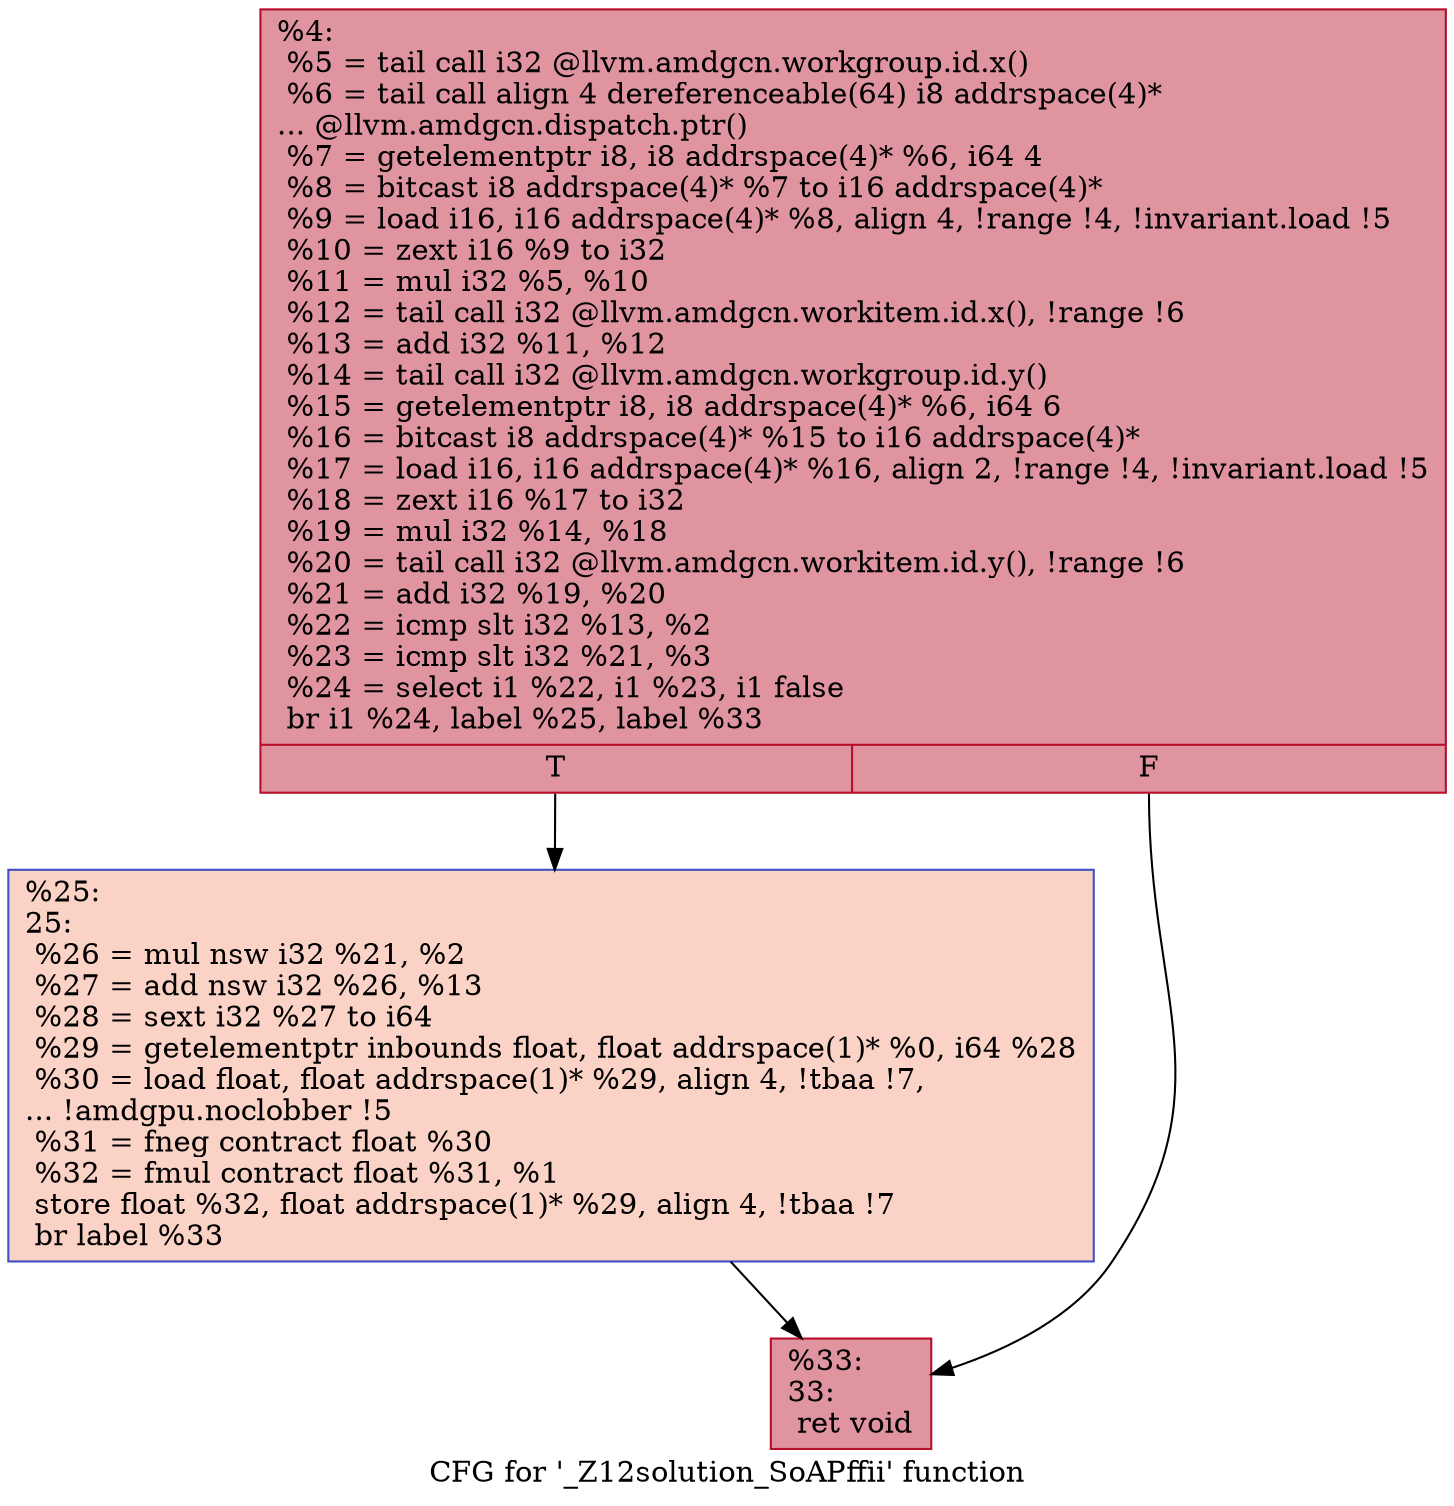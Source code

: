 digraph "CFG for '_Z12solution_SoAPffii' function" {
	label="CFG for '_Z12solution_SoAPffii' function";

	Node0x4afc2e0 [shape=record,color="#b70d28ff", style=filled, fillcolor="#b70d2870",label="{%4:\l  %5 = tail call i32 @llvm.amdgcn.workgroup.id.x()\l  %6 = tail call align 4 dereferenceable(64) i8 addrspace(4)*\l... @llvm.amdgcn.dispatch.ptr()\l  %7 = getelementptr i8, i8 addrspace(4)* %6, i64 4\l  %8 = bitcast i8 addrspace(4)* %7 to i16 addrspace(4)*\l  %9 = load i16, i16 addrspace(4)* %8, align 4, !range !4, !invariant.load !5\l  %10 = zext i16 %9 to i32\l  %11 = mul i32 %5, %10\l  %12 = tail call i32 @llvm.amdgcn.workitem.id.x(), !range !6\l  %13 = add i32 %11, %12\l  %14 = tail call i32 @llvm.amdgcn.workgroup.id.y()\l  %15 = getelementptr i8, i8 addrspace(4)* %6, i64 6\l  %16 = bitcast i8 addrspace(4)* %15 to i16 addrspace(4)*\l  %17 = load i16, i16 addrspace(4)* %16, align 2, !range !4, !invariant.load !5\l  %18 = zext i16 %17 to i32\l  %19 = mul i32 %14, %18\l  %20 = tail call i32 @llvm.amdgcn.workitem.id.y(), !range !6\l  %21 = add i32 %19, %20\l  %22 = icmp slt i32 %13, %2\l  %23 = icmp slt i32 %21, %3\l  %24 = select i1 %22, i1 %23, i1 false\l  br i1 %24, label %25, label %33\l|{<s0>T|<s1>F}}"];
	Node0x4afc2e0:s0 -> Node0x4affd50;
	Node0x4afc2e0:s1 -> Node0x4affde0;
	Node0x4affd50 [shape=record,color="#3d50c3ff", style=filled, fillcolor="#f59c7d70",label="{%25:\l25:                                               \l  %26 = mul nsw i32 %21, %2\l  %27 = add nsw i32 %26, %13\l  %28 = sext i32 %27 to i64\l  %29 = getelementptr inbounds float, float addrspace(1)* %0, i64 %28\l  %30 = load float, float addrspace(1)* %29, align 4, !tbaa !7,\l... !amdgpu.noclobber !5\l  %31 = fneg contract float %30\l  %32 = fmul contract float %31, %1\l  store float %32, float addrspace(1)* %29, align 4, !tbaa !7\l  br label %33\l}"];
	Node0x4affd50 -> Node0x4affde0;
	Node0x4affde0 [shape=record,color="#b70d28ff", style=filled, fillcolor="#b70d2870",label="{%33:\l33:                                               \l  ret void\l}"];
}
